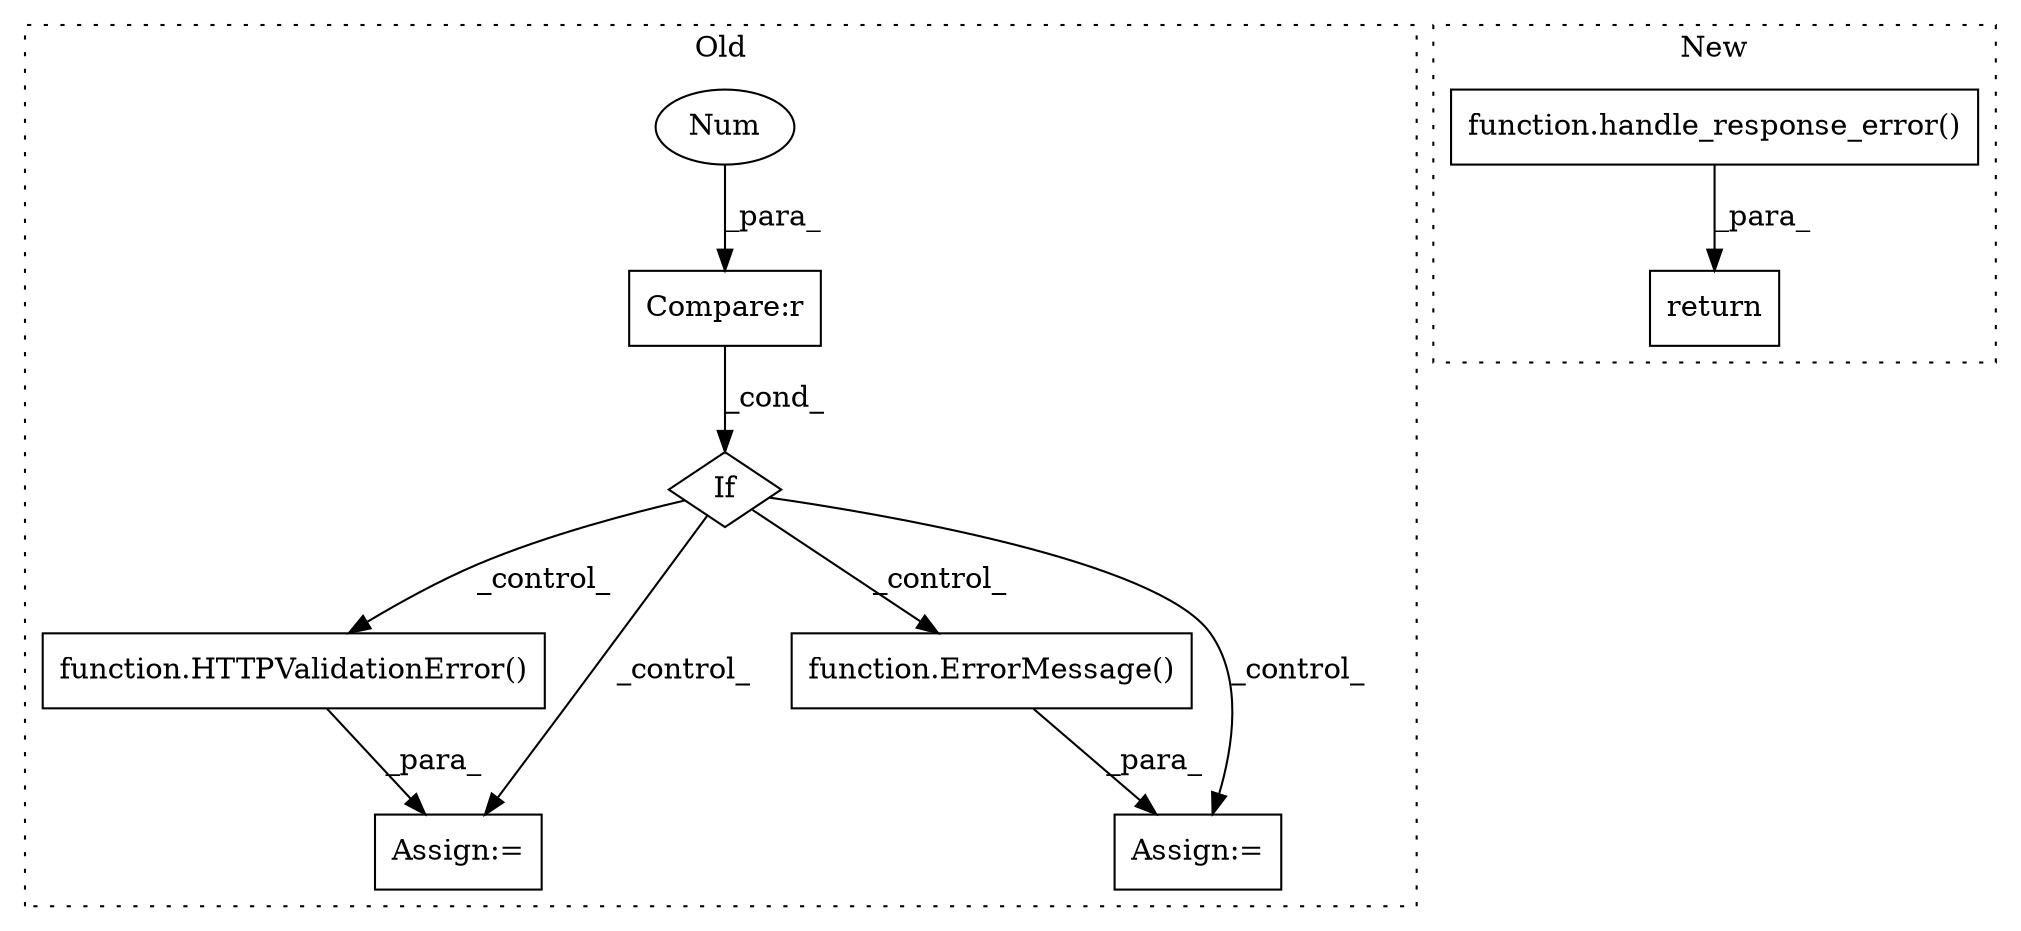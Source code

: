digraph G {
subgraph cluster0 {
1 [label="function.HTTPValidationError()" a="75" s="2971" l="38" shape="box"];
3 [label="If" a="96" s="2820" l="0" shape="diamond"];
4 [label="Compare:r" a="40" s="2820" l="27" shape="box"];
5 [label="function.ErrorMessage()" a="75" s="2875" l="31" shape="box"];
6 [label="Num" a="76" s="2844" l="3" shape="ellipse"];
7 [label="Assign:=" a="68" s="2872" l="3" shape="box"];
8 [label="Assign:=" a="68" s="2968" l="3" shape="box"];
label = "Old";
style="dotted";
}
subgraph cluster1 {
2 [label="function.handle_response_error()" a="75" s="3001,3031" l="22,15" shape="box"];
9 [label="return" a="93" s="2994" l="7" shape="box"];
label = "New";
style="dotted";
}
1 -> 8 [label="_para_"];
2 -> 9 [label="_para_"];
3 -> 5 [label="_control_"];
3 -> 7 [label="_control_"];
3 -> 1 [label="_control_"];
3 -> 8 [label="_control_"];
4 -> 3 [label="_cond_"];
5 -> 7 [label="_para_"];
6 -> 4 [label="_para_"];
}
